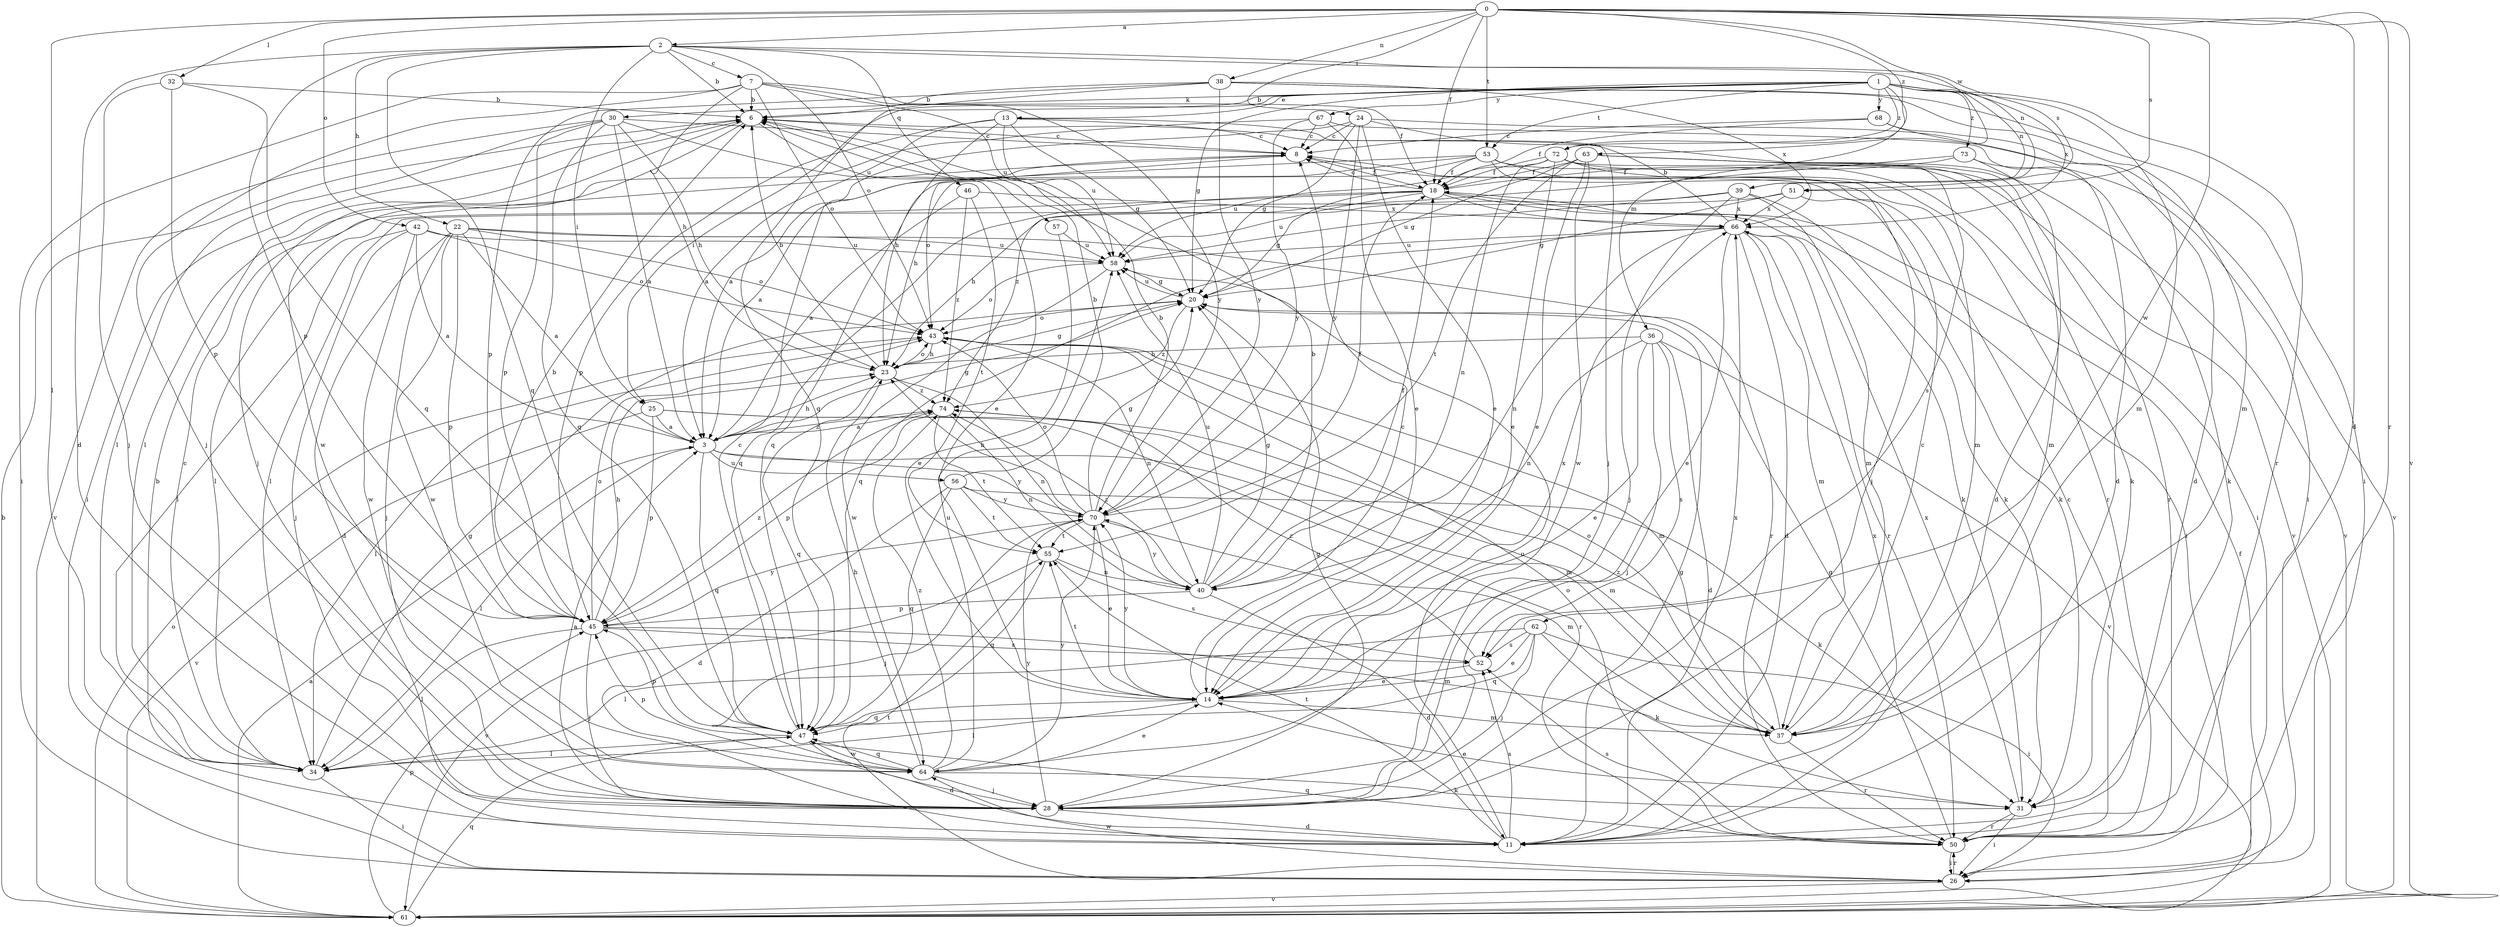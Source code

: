 strict digraph  {
0;
1;
2;
3;
6;
7;
8;
11;
13;
14;
18;
20;
22;
23;
24;
25;
26;
28;
30;
31;
32;
34;
36;
37;
38;
39;
40;
42;
43;
45;
46;
47;
50;
51;
52;
53;
55;
56;
57;
58;
61;
62;
63;
64;
66;
67;
68;
70;
72;
73;
74;
0 -> 2  [label=a];
0 -> 11  [label=d];
0 -> 18  [label=f];
0 -> 24  [label=i];
0 -> 32  [label=l];
0 -> 34  [label=l];
0 -> 38  [label=n];
0 -> 42  [label=o];
0 -> 50  [label=r];
0 -> 51  [label=s];
0 -> 53  [label=t];
0 -> 61  [label=v];
0 -> 62  [label=w];
0 -> 63  [label=w];
0 -> 72  [label=z];
1 -> 6  [label=b];
1 -> 13  [label=e];
1 -> 20  [label=g];
1 -> 25  [label=i];
1 -> 30  [label=k];
1 -> 36  [label=m];
1 -> 37  [label=m];
1 -> 39  [label=n];
1 -> 50  [label=r];
1 -> 53  [label=t];
1 -> 66  [label=x];
1 -> 67  [label=y];
1 -> 68  [label=y];
1 -> 72  [label=z];
1 -> 73  [label=z];
2 -> 6  [label=b];
2 -> 7  [label=c];
2 -> 11  [label=d];
2 -> 22  [label=h];
2 -> 25  [label=i];
2 -> 39  [label=n];
2 -> 43  [label=o];
2 -> 45  [label=p];
2 -> 46  [label=q];
2 -> 47  [label=q];
2 -> 51  [label=s];
3 -> 20  [label=g];
3 -> 23  [label=h];
3 -> 34  [label=l];
3 -> 37  [label=m];
3 -> 47  [label=q];
3 -> 56  [label=u];
3 -> 70  [label=y];
3 -> 74  [label=z];
6 -> 8  [label=c];
6 -> 26  [label=i];
6 -> 28  [label=j];
6 -> 57  [label=u];
6 -> 64  [label=w];
7 -> 6  [label=b];
7 -> 18  [label=f];
7 -> 23  [label=h];
7 -> 26  [label=i];
7 -> 28  [label=j];
7 -> 43  [label=o];
7 -> 58  [label=u];
7 -> 70  [label=y];
8 -> 18  [label=f];
8 -> 43  [label=o];
11 -> 6  [label=b];
11 -> 20  [label=g];
11 -> 52  [label=s];
11 -> 55  [label=t];
11 -> 58  [label=u];
11 -> 66  [label=x];
13 -> 3  [label=a];
13 -> 8  [label=c];
13 -> 20  [label=g];
13 -> 23  [label=h];
13 -> 28  [label=j];
13 -> 45  [label=p];
13 -> 58  [label=u];
14 -> 8  [label=c];
14 -> 34  [label=l];
14 -> 37  [label=m];
14 -> 47  [label=q];
14 -> 55  [label=t];
14 -> 66  [label=x];
14 -> 70  [label=y];
18 -> 8  [label=c];
18 -> 20  [label=g];
18 -> 26  [label=i];
18 -> 31  [label=k];
18 -> 34  [label=l];
18 -> 47  [label=q];
18 -> 58  [label=u];
18 -> 66  [label=x];
20 -> 43  [label=o];
20 -> 58  [label=u];
20 -> 74  [label=z];
22 -> 3  [label=a];
22 -> 11  [label=d];
22 -> 28  [label=j];
22 -> 43  [label=o];
22 -> 45  [label=p];
22 -> 50  [label=r];
22 -> 58  [label=u];
22 -> 64  [label=w];
23 -> 6  [label=b];
23 -> 20  [label=g];
23 -> 40  [label=n];
23 -> 43  [label=o];
23 -> 47  [label=q];
23 -> 74  [label=z];
24 -> 3  [label=a];
24 -> 8  [label=c];
24 -> 11  [label=d];
24 -> 14  [label=e];
24 -> 20  [label=g];
24 -> 52  [label=s];
24 -> 70  [label=y];
25 -> 3  [label=a];
25 -> 37  [label=m];
25 -> 45  [label=p];
25 -> 50  [label=r];
25 -> 61  [label=v];
26 -> 50  [label=r];
26 -> 55  [label=t];
26 -> 61  [label=v];
26 -> 64  [label=w];
28 -> 3  [label=a];
28 -> 11  [label=d];
28 -> 20  [label=g];
28 -> 66  [label=x];
28 -> 70  [label=y];
30 -> 3  [label=a];
30 -> 8  [label=c];
30 -> 14  [label=e];
30 -> 23  [label=h];
30 -> 34  [label=l];
30 -> 45  [label=p];
30 -> 47  [label=q];
30 -> 61  [label=v];
31 -> 14  [label=e];
31 -> 26  [label=i];
31 -> 50  [label=r];
31 -> 66  [label=x];
32 -> 6  [label=b];
32 -> 28  [label=j];
32 -> 45  [label=p];
32 -> 47  [label=q];
34 -> 8  [label=c];
34 -> 20  [label=g];
34 -> 26  [label=i];
36 -> 11  [label=d];
36 -> 14  [label=e];
36 -> 23  [label=h];
36 -> 28  [label=j];
36 -> 40  [label=n];
36 -> 52  [label=s];
36 -> 61  [label=v];
37 -> 8  [label=c];
37 -> 43  [label=o];
37 -> 50  [label=r];
37 -> 74  [label=z];
38 -> 6  [label=b];
38 -> 26  [label=i];
38 -> 37  [label=m];
38 -> 45  [label=p];
38 -> 47  [label=q];
38 -> 66  [label=x];
38 -> 70  [label=y];
39 -> 23  [label=h];
39 -> 28  [label=j];
39 -> 31  [label=k];
39 -> 37  [label=m];
39 -> 58  [label=u];
39 -> 66  [label=x];
40 -> 6  [label=b];
40 -> 11  [label=d];
40 -> 18  [label=f];
40 -> 20  [label=g];
40 -> 45  [label=p];
40 -> 58  [label=u];
40 -> 70  [label=y];
40 -> 74  [label=z];
42 -> 3  [label=a];
42 -> 28  [label=j];
42 -> 34  [label=l];
42 -> 43  [label=o];
42 -> 58  [label=u];
42 -> 64  [label=w];
43 -> 23  [label=h];
43 -> 34  [label=l];
43 -> 37  [label=m];
43 -> 40  [label=n];
45 -> 6  [label=b];
45 -> 23  [label=h];
45 -> 28  [label=j];
45 -> 34  [label=l];
45 -> 37  [label=m];
45 -> 43  [label=o];
45 -> 52  [label=s];
45 -> 70  [label=y];
45 -> 74  [label=z];
46 -> 3  [label=a];
46 -> 55  [label=t];
46 -> 66  [label=x];
46 -> 74  [label=z];
47 -> 8  [label=c];
47 -> 11  [label=d];
47 -> 34  [label=l];
47 -> 45  [label=p];
47 -> 64  [label=w];
50 -> 8  [label=c];
50 -> 20  [label=g];
50 -> 26  [label=i];
50 -> 43  [label=o];
50 -> 47  [label=q];
50 -> 52  [label=s];
51 -> 20  [label=g];
51 -> 31  [label=k];
51 -> 34  [label=l];
51 -> 66  [label=x];
52 -> 14  [label=e];
52 -> 74  [label=z];
53 -> 3  [label=a];
53 -> 18  [label=f];
53 -> 23  [label=h];
53 -> 26  [label=i];
53 -> 37  [label=m];
53 -> 47  [label=q];
53 -> 50  [label=r];
55 -> 40  [label=n];
55 -> 47  [label=q];
55 -> 52  [label=s];
55 -> 61  [label=v];
56 -> 6  [label=b];
56 -> 11  [label=d];
56 -> 31  [label=k];
56 -> 47  [label=q];
56 -> 55  [label=t];
56 -> 70  [label=y];
57 -> 14  [label=e];
57 -> 58  [label=u];
58 -> 20  [label=g];
58 -> 43  [label=o];
58 -> 64  [label=w];
61 -> 3  [label=a];
61 -> 6  [label=b];
61 -> 18  [label=f];
61 -> 43  [label=o];
61 -> 45  [label=p];
61 -> 47  [label=q];
62 -> 14  [label=e];
62 -> 26  [label=i];
62 -> 28  [label=j];
62 -> 31  [label=k];
62 -> 34  [label=l];
62 -> 47  [label=q];
62 -> 52  [label=s];
63 -> 14  [label=e];
63 -> 18  [label=f];
63 -> 20  [label=g];
63 -> 37  [label=m];
63 -> 50  [label=r];
63 -> 55  [label=t];
63 -> 61  [label=v];
63 -> 64  [label=w];
64 -> 14  [label=e];
64 -> 23  [label=h];
64 -> 28  [label=j];
64 -> 31  [label=k];
64 -> 45  [label=p];
64 -> 47  [label=q];
64 -> 58  [label=u];
64 -> 70  [label=y];
64 -> 74  [label=z];
66 -> 6  [label=b];
66 -> 11  [label=d];
66 -> 14  [label=e];
66 -> 37  [label=m];
66 -> 40  [label=n];
66 -> 47  [label=q];
66 -> 50  [label=r];
66 -> 58  [label=u];
67 -> 8  [label=c];
67 -> 14  [label=e];
67 -> 26  [label=i];
67 -> 34  [label=l];
67 -> 70  [label=y];
68 -> 8  [label=c];
68 -> 11  [label=d];
68 -> 18  [label=f];
68 -> 61  [label=v];
70 -> 6  [label=b];
70 -> 14  [label=e];
70 -> 18  [label=f];
70 -> 20  [label=g];
70 -> 23  [label=h];
70 -> 28  [label=j];
70 -> 37  [label=m];
70 -> 43  [label=o];
70 -> 55  [label=t];
72 -> 14  [label=e];
72 -> 18  [label=f];
72 -> 28  [label=j];
72 -> 31  [label=k];
72 -> 40  [label=n];
72 -> 58  [label=u];
72 -> 61  [label=v];
73 -> 11  [label=d];
73 -> 18  [label=f];
73 -> 31  [label=k];
73 -> 74  [label=z];
74 -> 3  [label=a];
74 -> 40  [label=n];
74 -> 45  [label=p];
74 -> 55  [label=t];
}
